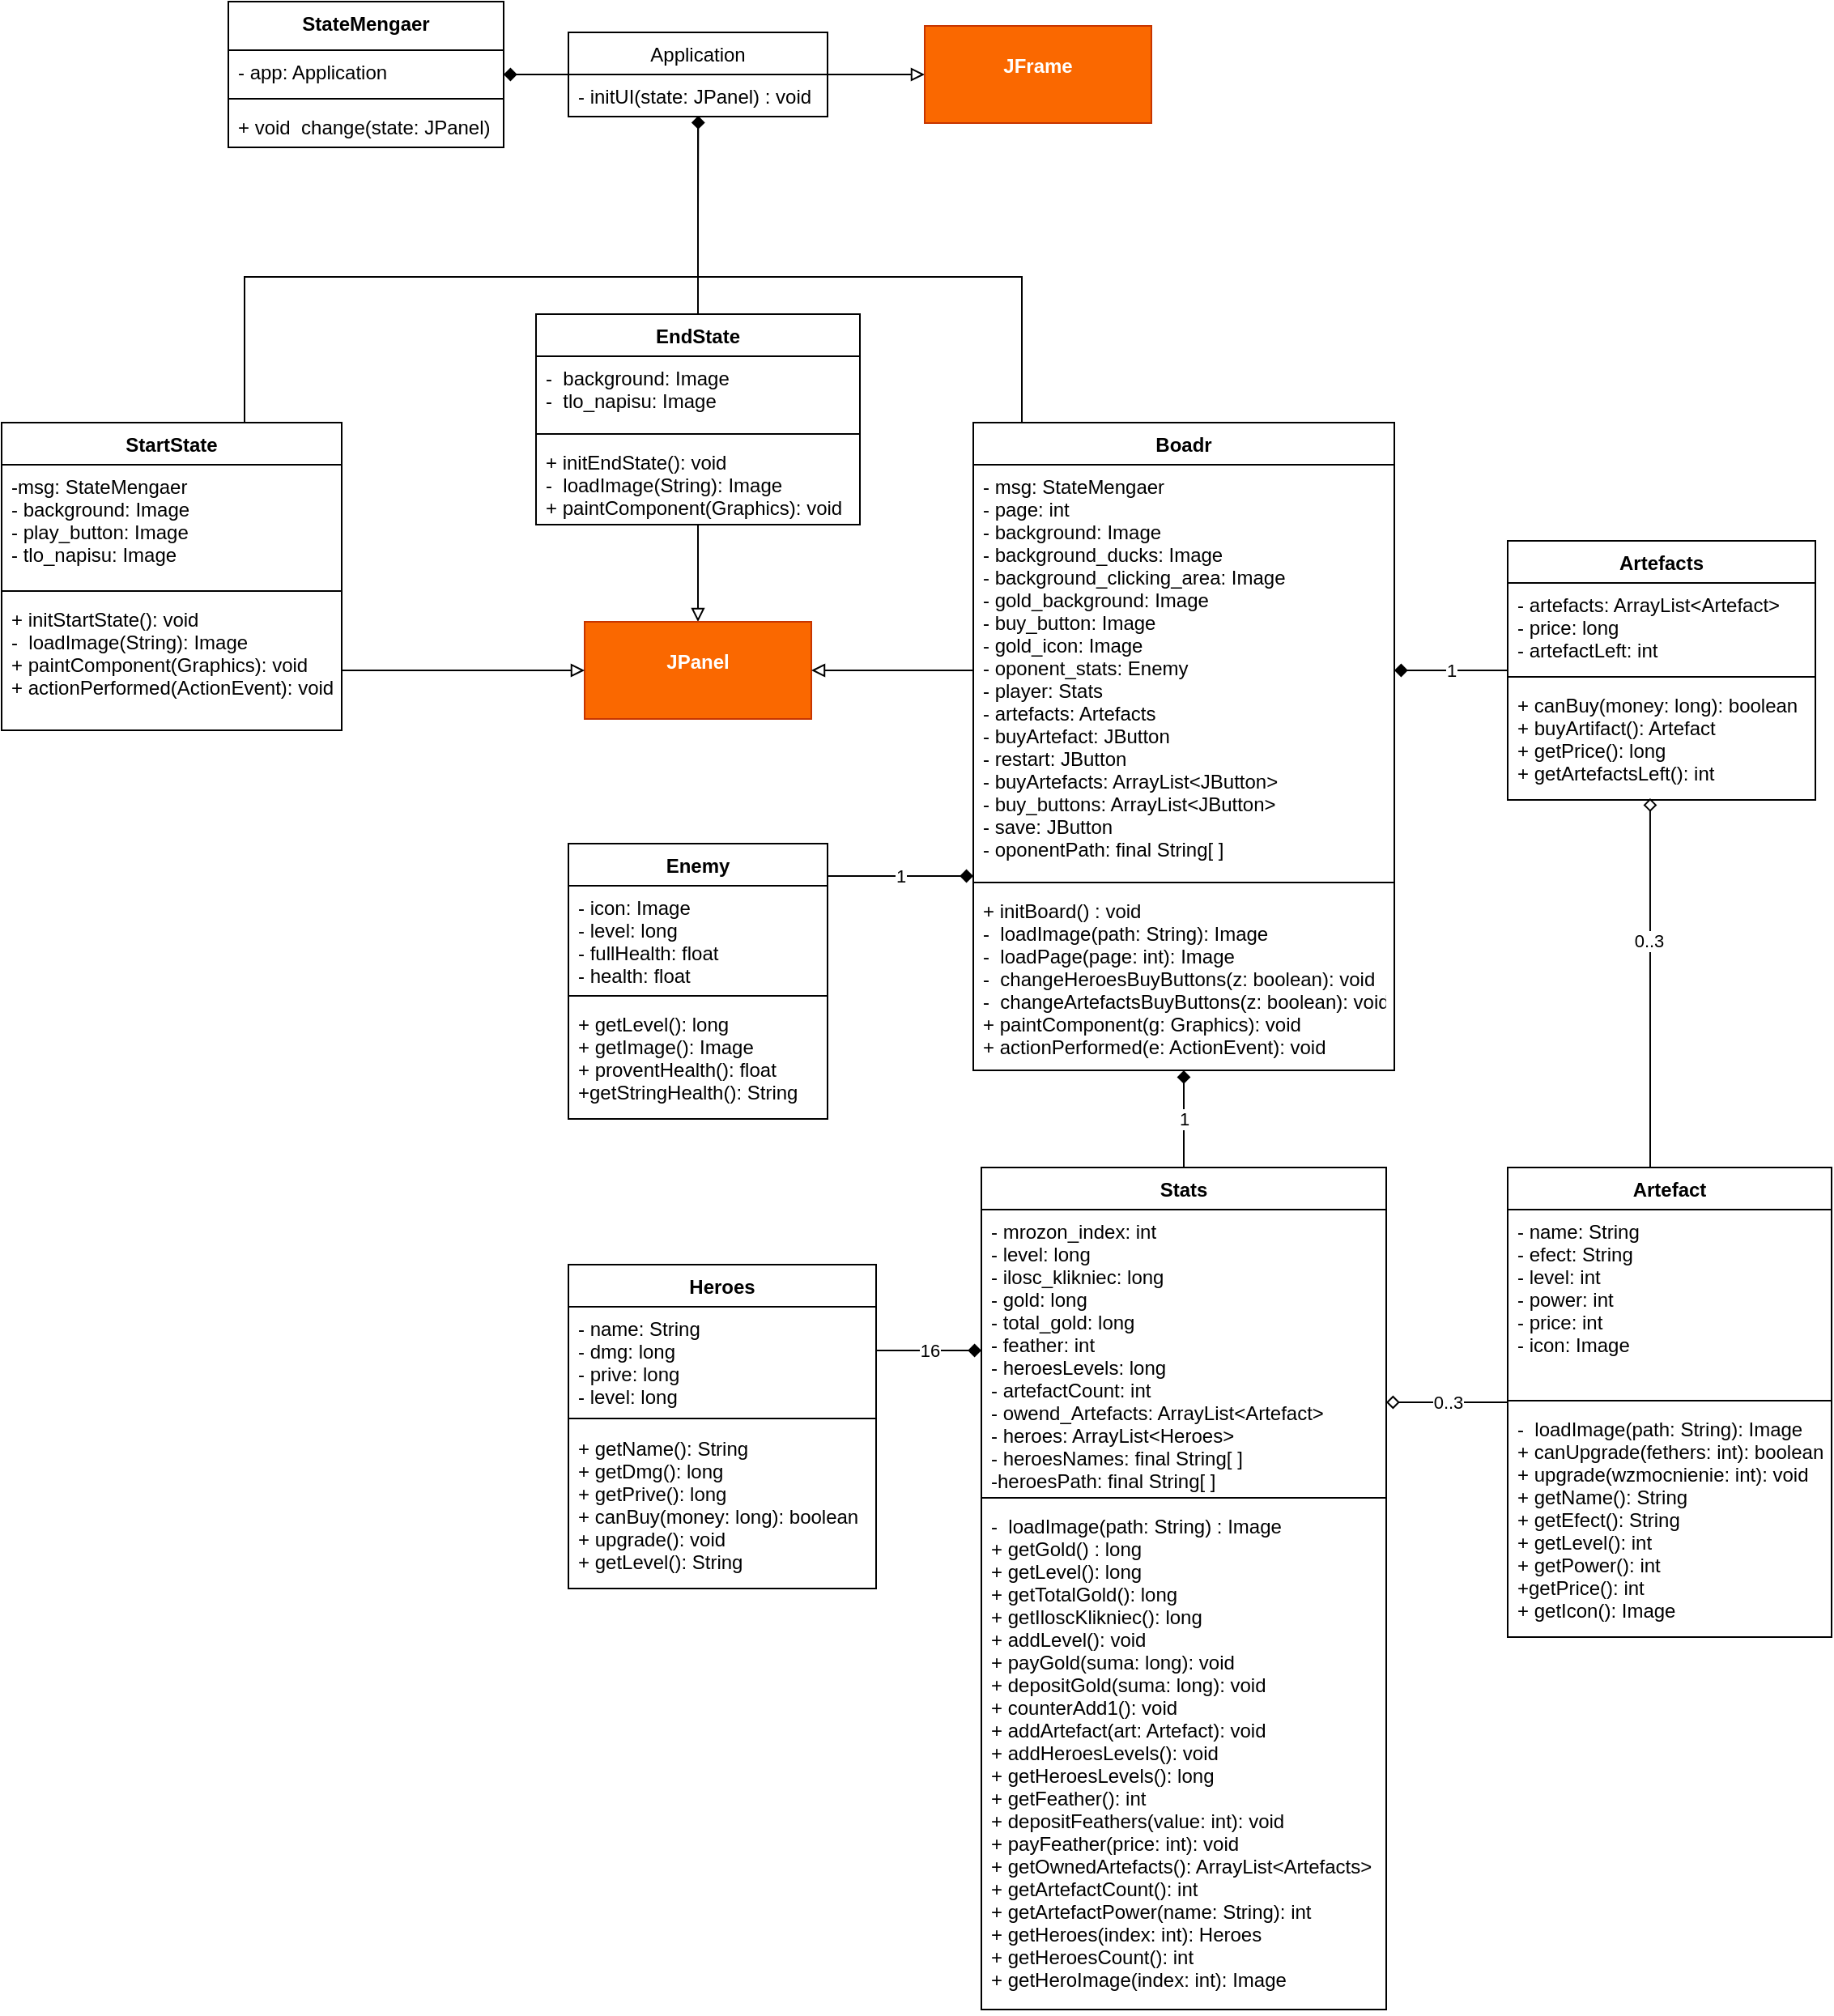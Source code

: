 <mxfile>
    <diagram id="YZ8Y8s8JSDJF_yTaRwAi" name="Page-1">
        <mxGraphModel dx="1945" dy="444" grid="1" gridSize="10" guides="1" tooltips="1" connect="1" arrows="1" fold="1" page="1" pageScale="1" pageWidth="827" pageHeight="1169" math="0" shadow="0">
            <root>
                <mxCell id="0"/>
                <mxCell id="1" parent="0"/>
                <mxCell id="2" value="StateMengaer" style="swimlane;fontStyle=1;align=center;verticalAlign=top;childLayout=stackLayout;horizontal=1;startSize=30;horizontalStack=0;resizeParent=1;resizeParentMax=0;resizeLast=0;collapsible=1;marginBottom=0;" parent="1" vertex="1">
                    <mxGeometry x="-290" y="20" width="170" height="90" as="geometry"/>
                </mxCell>
                <mxCell id="3" value="- app: Application" style="text;strokeColor=none;fillColor=none;align=left;verticalAlign=top;spacingLeft=4;spacingRight=4;overflow=hidden;rotatable=0;points=[[0,0.5],[1,0.5]];portConstraint=eastwest;" parent="2" vertex="1">
                    <mxGeometry y="30" width="170" height="26" as="geometry"/>
                </mxCell>
                <mxCell id="4" value="" style="line;strokeWidth=1;fillColor=none;align=left;verticalAlign=middle;spacingTop=-1;spacingLeft=3;spacingRight=3;rotatable=0;labelPosition=right;points=[];portConstraint=eastwest;" parent="2" vertex="1">
                    <mxGeometry y="56" width="170" height="8" as="geometry"/>
                </mxCell>
                <mxCell id="5" value="+ void  change(state: JPanel) " style="text;strokeColor=none;fillColor=none;align=left;verticalAlign=top;spacingLeft=4;spacingRight=4;overflow=hidden;rotatable=0;points=[[0,0.5],[1,0.5]];portConstraint=eastwest;" parent="2" vertex="1">
                    <mxGeometry y="64" width="170" height="26" as="geometry"/>
                </mxCell>
                <mxCell id="53" style="edgeStyle=orthogonalEdgeStyle;rounded=0;orthogonalLoop=1;jettySize=auto;html=1;endArrow=diamond;endFill=1;" parent="1" source="16" target="2" edge="1">
                    <mxGeometry relative="1" as="geometry"/>
                </mxCell>
                <mxCell id="56" style="edgeStyle=orthogonalEdgeStyle;rounded=0;orthogonalLoop=1;jettySize=auto;html=1;endArrow=block;endFill=0;" parent="1" source="16" target="55" edge="1">
                    <mxGeometry relative="1" as="geometry"/>
                </mxCell>
                <mxCell id="16" value="Application" style="swimlane;fontStyle=0;childLayout=stackLayout;horizontal=1;startSize=26;fillColor=none;horizontalStack=0;resizeParent=1;resizeParentMax=0;resizeLast=0;collapsible=1;marginBottom=0;rotation=0;" parent="1" vertex="1">
                    <mxGeometry x="-80" y="39" width="160" height="52" as="geometry"/>
                </mxCell>
                <mxCell id="17" value="- initUI(state: JPanel) : void" style="text;strokeColor=none;fillColor=none;align=left;verticalAlign=top;spacingLeft=4;spacingRight=4;overflow=hidden;rotatable=0;points=[[0,0.5],[1,0.5]];portConstraint=eastwest;rotation=0;" parent="16" vertex="1">
                    <mxGeometry y="26" width="160" height="26" as="geometry"/>
                </mxCell>
                <mxCell id="58" style="edgeStyle=orthogonalEdgeStyle;rounded=0;orthogonalLoop=1;jettySize=auto;html=1;endArrow=none;endFill=0;" parent="1" source="21" target="16" edge="1">
                    <mxGeometry relative="1" as="geometry">
                        <Array as="points">
                            <mxPoint x="200" y="190"/>
                            <mxPoint y="190"/>
                        </Array>
                    </mxGeometry>
                </mxCell>
                <mxCell id="61" style="edgeStyle=elbowEdgeStyle;rounded=0;orthogonalLoop=1;jettySize=auto;html=1;endArrow=block;endFill=0;" parent="1" source="71" target="57" edge="1">
                    <mxGeometry relative="1" as="geometry">
                        <Array as="points"/>
                    </mxGeometry>
                </mxCell>
                <mxCell id="21" value="Boadr" style="swimlane;fontStyle=1;align=center;verticalAlign=top;childLayout=stackLayout;horizontal=1;startSize=26;horizontalStack=0;resizeParent=1;resizeParentMax=0;resizeLast=0;collapsible=1;marginBottom=0;" parent="1" vertex="1">
                    <mxGeometry x="170" y="280" width="260" height="400" as="geometry"/>
                </mxCell>
                <mxCell id="22" value="- msg: StateMengaer&#10;- page: int&#10;- background: Image&#10;- background_ducks: Image&#10;- background_clicking_area: Image&#10;- gold_background: Image&#10;- buy_button: Image&#10;- gold_icon: Image&#10;- oponent_stats: Enemy&#10;- player: Stats&#10;- artefacts: Artefacts&#10;- buyArtefact: JButton&#10;- restart: JButton&#10;- buyArtefacts: ArrayList&lt;JButton&gt;&#10;- buy_buttons: ArrayList&lt;JButton&gt;&#10;- save: JButton&#10;- oponentPath: final String[ ]" style="text;strokeColor=none;fillColor=none;align=left;verticalAlign=top;spacingLeft=4;spacingRight=4;overflow=hidden;rotatable=0;points=[[0,0.5],[1,0.5]];portConstraint=eastwest;" parent="21" vertex="1">
                    <mxGeometry y="26" width="260" height="254" as="geometry"/>
                </mxCell>
                <mxCell id="23" value="" style="line;strokeWidth=1;fillColor=none;align=left;verticalAlign=middle;spacingTop=-1;spacingLeft=3;spacingRight=3;rotatable=0;labelPosition=right;points=[];portConstraint=eastwest;" parent="21" vertex="1">
                    <mxGeometry y="280" width="260" height="8" as="geometry"/>
                </mxCell>
                <mxCell id="24" value="+ initBoard() : void&#10;-  loadImage(path: String): Image&#10;-  loadPage(page: int): Image&#10;-  changeHeroesBuyButtons(z: boolean): void&#10;-  changeArtefactsBuyButtons(z: boolean): void&#10;+ paintComponent(g: Graphics): void&#10;+ actionPerformed(e: ActionEvent): void" style="text;strokeColor=none;fillColor=none;align=left;verticalAlign=top;spacingLeft=4;spacingRight=4;overflow=hidden;rotatable=0;points=[[0,0.5],[1,0.5]];portConstraint=eastwest;" parent="21" vertex="1">
                    <mxGeometry y="288" width="260" height="112" as="geometry"/>
                </mxCell>
                <mxCell id="63" value="1" style="edgeStyle=elbowEdgeStyle;rounded=0;orthogonalLoop=1;jettySize=auto;html=1;endArrow=diamond;endFill=1;" parent="1" source="26" target="21" edge="1">
                    <mxGeometry relative="1" as="geometry"/>
                </mxCell>
                <mxCell id="26" value="Stats" style="swimlane;fontStyle=1;align=center;verticalAlign=top;childLayout=stackLayout;horizontal=1;startSize=26;horizontalStack=0;resizeParent=1;resizeParentMax=0;resizeLast=0;collapsible=1;marginBottom=0;" parent="1" vertex="1">
                    <mxGeometry x="175" y="740" width="250" height="520" as="geometry"/>
                </mxCell>
                <mxCell id="27" value="- mrozon_index: int&#10;- level: long&#10;- ilosc_klikniec: long&#10;- gold: long&#10;- total_gold: long&#10;- feather: int&#10;- heroesLevels: long&#10;- artefactCount: int&#10;- owend_Artefacts: ArrayList&lt;Artefact&gt;&#10;- heroes: ArrayList&lt;Heroes&gt;&#10;- heroesNames: final String[ ]&#10;-heroesPath: final String[ ]" style="text;strokeColor=none;fillColor=none;align=left;verticalAlign=top;spacingLeft=4;spacingRight=4;overflow=hidden;rotatable=0;points=[[0,0.5],[1,0.5]];portConstraint=eastwest;" parent="26" vertex="1">
                    <mxGeometry y="26" width="250" height="174" as="geometry"/>
                </mxCell>
                <mxCell id="28" value="" style="line;strokeWidth=1;fillColor=none;align=left;verticalAlign=middle;spacingTop=-1;spacingLeft=3;spacingRight=3;rotatable=0;labelPosition=right;points=[];portConstraint=eastwest;" parent="26" vertex="1">
                    <mxGeometry y="200" width="250" height="8" as="geometry"/>
                </mxCell>
                <mxCell id="29" value="-  loadImage(path: String) : Image&#10;+ getGold() : long&#10;+ getLevel(): long&#10;+ getTotalGold(): long&#10;+ getIloscKlikniec(): long&#10;+ addLevel(): void&#10;+ payGold(suma: long): void&#10;+ depositGold(suma: long): void&#10;+ counterAdd1(): void&#10;+ addArtefact(art: Artefact): void&#10;+ addHeroesLevels(): void&#10;+ getHeroesLevels(): long&#10;+ getFeather(): int&#10;+ depositFeathers(value: int): void&#10;+ payFeather(price: int): void&#10;+ getOwnedArtefacts(): ArrayList&lt;Artefacts&gt;&#10;+ getArtefactCount(): int&#10;+ getArtefactPower(name: String): int&#10;+ getHeroes(index: int): Heroes&#10;+ getHeroesCount(): int&#10;+ getHeroImage(index: int): Image" style="text;strokeColor=none;fillColor=none;align=left;verticalAlign=top;spacingLeft=4;spacingRight=4;overflow=hidden;rotatable=0;points=[[0,0.5],[1,0.5]];portConstraint=eastwest;" parent="26" vertex="1">
                    <mxGeometry y="208" width="250" height="312" as="geometry"/>
                </mxCell>
                <mxCell id="30" value="Heroes" style="swimlane;fontStyle=1;align=center;verticalAlign=top;childLayout=stackLayout;horizontal=1;startSize=26;horizontalStack=0;resizeParent=1;resizeParentMax=0;resizeLast=0;collapsible=1;marginBottom=0;" parent="1" vertex="1">
                    <mxGeometry x="-80" y="800" width="190" height="200" as="geometry"/>
                </mxCell>
                <mxCell id="31" value="- name: String&#10;- dmg: long&#10;- prive: long&#10;- level: long" style="text;strokeColor=none;fillColor=none;align=left;verticalAlign=top;spacingLeft=4;spacingRight=4;overflow=hidden;rotatable=0;points=[[0,0.5],[1,0.5]];portConstraint=eastwest;" parent="30" vertex="1">
                    <mxGeometry y="26" width="190" height="64" as="geometry"/>
                </mxCell>
                <mxCell id="32" value="" style="line;strokeWidth=1;fillColor=none;align=left;verticalAlign=middle;spacingTop=-1;spacingLeft=3;spacingRight=3;rotatable=0;labelPosition=right;points=[];portConstraint=eastwest;" parent="30" vertex="1">
                    <mxGeometry y="90" width="190" height="10" as="geometry"/>
                </mxCell>
                <mxCell id="33" value="+ getName(): String&#10;+ getDmg(): long&#10;+ getPrive(): long&#10;+ canBuy(money: long): boolean&#10;+ upgrade(): void&#10;+ getLevel(): String" style="text;strokeColor=none;fillColor=none;align=left;verticalAlign=top;spacingLeft=4;spacingRight=4;overflow=hidden;rotatable=0;points=[[0,0.5],[1,0.5]];portConstraint=eastwest;" parent="30" vertex="1">
                    <mxGeometry y="100" width="190" height="100" as="geometry"/>
                </mxCell>
                <mxCell id="66" value="0..3" style="edgeStyle=elbowEdgeStyle;rounded=0;orthogonalLoop=1;jettySize=auto;html=1;endArrow=diamond;endFill=0;" parent="1" source="35" target="27" edge="1">
                    <mxGeometry relative="1" as="geometry">
                        <Array as="points">
                            <mxPoint x="330" y="885"/>
                        </Array>
                    </mxGeometry>
                </mxCell>
                <mxCell id="81" style="edgeStyle=orthogonalEdgeStyle;rounded=0;orthogonalLoop=1;jettySize=auto;html=1;entryX=0.463;entryY=0.986;entryDx=0;entryDy=0;entryPerimeter=0;endArrow=diamond;endFill=0;" edge="1" parent="1" source="35" target="42">
                    <mxGeometry relative="1" as="geometry">
                        <Array as="points">
                            <mxPoint x="588" y="690"/>
                            <mxPoint x="588" y="690"/>
                        </Array>
                    </mxGeometry>
                </mxCell>
                <mxCell id="82" value="0..3" style="edgeLabel;html=1;align=center;verticalAlign=middle;resizable=0;points=[];" vertex="1" connectable="0" parent="81">
                    <mxGeometry x="0.228" y="1" relative="1" as="geometry">
                        <mxPoint as="offset"/>
                    </mxGeometry>
                </mxCell>
                <mxCell id="35" value="Artefact" style="swimlane;fontStyle=1;align=center;verticalAlign=top;childLayout=stackLayout;horizontal=1;startSize=26;horizontalStack=0;resizeParent=1;resizeParentMax=0;resizeLast=0;collapsible=1;marginBottom=0;" parent="1" vertex="1">
                    <mxGeometry x="500" y="740" width="200" height="290" as="geometry"/>
                </mxCell>
                <mxCell id="36" value="- name: String&#10;- efect: String&#10;- level: int&#10;- power: int&#10;- price: int&#10;- icon: Image" style="text;strokeColor=none;fillColor=none;align=left;verticalAlign=top;spacingLeft=4;spacingRight=4;overflow=hidden;rotatable=0;points=[[0,0.5],[1,0.5]];portConstraint=eastwest;" parent="35" vertex="1">
                    <mxGeometry y="26" width="200" height="114" as="geometry"/>
                </mxCell>
                <mxCell id="37" value="" style="line;strokeWidth=1;fillColor=none;align=left;verticalAlign=middle;spacingTop=-1;spacingLeft=3;spacingRight=3;rotatable=0;labelPosition=right;points=[];portConstraint=eastwest;" parent="35" vertex="1">
                    <mxGeometry y="140" width="200" height="8" as="geometry"/>
                </mxCell>
                <mxCell id="38" value="-  loadImage(path: String): Image&#10;+ canUpgrade(fethers: int): boolean&#10;+ upgrade(wzmocnienie: int): void&#10;+ getName(): String&#10;+ getEfect(): String&#10;+ getLevel(): int&#10;+ getPower(): int&#10;+getPrice(): int&#10;+ getIcon(): Image" style="text;strokeColor=none;fillColor=none;align=left;verticalAlign=top;spacingLeft=4;spacingRight=4;overflow=hidden;rotatable=0;points=[[0,0.5],[1,0.5]];portConstraint=eastwest;" parent="35" vertex="1">
                    <mxGeometry y="148" width="200" height="142" as="geometry"/>
                </mxCell>
                <mxCell id="64" value="1" style="edgeStyle=elbowEdgeStyle;rounded=0;orthogonalLoop=1;jettySize=auto;html=1;endArrow=diamond;endFill=1;" parent="1" source="39" target="22" edge="1">
                    <mxGeometry relative="1" as="geometry"/>
                </mxCell>
                <mxCell id="39" value="Artefacts" style="swimlane;fontStyle=1;align=center;verticalAlign=top;childLayout=stackLayout;horizontal=1;startSize=26;horizontalStack=0;resizeParent=1;resizeParentMax=0;resizeLast=0;collapsible=1;marginBottom=0;" parent="1" vertex="1">
                    <mxGeometry x="500" y="353" width="190" height="160" as="geometry"/>
                </mxCell>
                <mxCell id="40" value="- artefacts: ArrayList&lt;Artefact&gt;&#10;- price: long&#10;- artefactLeft: int" style="text;strokeColor=none;fillColor=none;align=left;verticalAlign=top;spacingLeft=4;spacingRight=4;overflow=hidden;rotatable=0;points=[[0,0.5],[1,0.5]];portConstraint=eastwest;" parent="39" vertex="1">
                    <mxGeometry y="26" width="190" height="54" as="geometry"/>
                </mxCell>
                <mxCell id="41" value="" style="line;strokeWidth=1;fillColor=none;align=left;verticalAlign=middle;spacingTop=-1;spacingLeft=3;spacingRight=3;rotatable=0;labelPosition=right;points=[];portConstraint=eastwest;" parent="39" vertex="1">
                    <mxGeometry y="80" width="190" height="8" as="geometry"/>
                </mxCell>
                <mxCell id="42" value="+ canBuy(money: long): boolean&#10;+ buyArtifact(): Artefact&#10;+ getPrice(): long&#10;+ getArtefactsLeft(): int" style="text;strokeColor=none;fillColor=none;align=left;verticalAlign=top;spacingLeft=4;spacingRight=4;overflow=hidden;rotatable=0;points=[[0,0.5],[1,0.5]];portConstraint=eastwest;" parent="39" vertex="1">
                    <mxGeometry y="88" width="190" height="72" as="geometry"/>
                </mxCell>
                <mxCell id="67" value="1" style="edgeStyle=elbowEdgeStyle;rounded=0;orthogonalLoop=1;jettySize=auto;html=1;endArrow=diamond;endFill=1;" parent="1" source="43" target="22" edge="1">
                    <mxGeometry relative="1" as="geometry">
                        <Array as="points">
                            <mxPoint x="110" y="560"/>
                            <mxPoint x="40" y="570"/>
                        </Array>
                    </mxGeometry>
                </mxCell>
                <mxCell id="43" value="Enemy" style="swimlane;fontStyle=1;align=center;verticalAlign=top;childLayout=stackLayout;horizontal=1;startSize=26;horizontalStack=0;resizeParent=1;resizeParentMax=0;resizeLast=0;collapsible=1;marginBottom=0;" parent="1" vertex="1">
                    <mxGeometry x="-80" y="540" width="160" height="170" as="geometry"/>
                </mxCell>
                <mxCell id="44" value="- icon: Image&#10;- level: long&#10;- fullHealth: float&#10;- health: float" style="text;strokeColor=none;fillColor=none;align=left;verticalAlign=top;spacingLeft=4;spacingRight=4;overflow=hidden;rotatable=0;points=[[0,0.5],[1,0.5]];portConstraint=eastwest;" parent="43" vertex="1">
                    <mxGeometry y="26" width="160" height="64" as="geometry"/>
                </mxCell>
                <mxCell id="45" value="" style="line;strokeWidth=1;fillColor=none;align=left;verticalAlign=middle;spacingTop=-1;spacingLeft=3;spacingRight=3;rotatable=0;labelPosition=right;points=[];portConstraint=eastwest;" parent="43" vertex="1">
                    <mxGeometry y="90" width="160" height="8" as="geometry"/>
                </mxCell>
                <mxCell id="46" value="+ getLevel(): long&#10;+ getImage(): Image&#10;+ proventHealth(): float&#10;+getStringHealth(): String" style="text;strokeColor=none;fillColor=none;align=left;verticalAlign=top;spacingLeft=4;spacingRight=4;overflow=hidden;rotatable=0;points=[[0,0.5],[1,0.5]];portConstraint=eastwest;" parent="43" vertex="1">
                    <mxGeometry y="98" width="160" height="72" as="geometry"/>
                </mxCell>
                <mxCell id="59" style="rounded=0;orthogonalLoop=1;jettySize=auto;html=1;endArrow=none;endFill=0;edgeStyle=orthogonalEdgeStyle;" parent="1" source="47" target="16" edge="1">
                    <mxGeometry relative="1" as="geometry">
                        <Array as="points">
                            <mxPoint x="-280" y="190"/>
                            <mxPoint y="190"/>
                        </Array>
                    </mxGeometry>
                </mxCell>
                <mxCell id="47" value="StartState" style="swimlane;fontStyle=1;align=center;verticalAlign=top;childLayout=stackLayout;horizontal=1;startSize=26;horizontalStack=0;resizeParent=1;resizeParentMax=0;resizeLast=0;collapsible=1;marginBottom=0;" parent="1" vertex="1">
                    <mxGeometry x="-430" y="280" width="210" height="190" as="geometry"/>
                </mxCell>
                <mxCell id="48" value="-msg: StateMengaer&#10;- background: Image&#10;- play_button: Image&#10;- tlo_napisu: Image" style="text;strokeColor=none;fillColor=none;align=left;verticalAlign=top;spacingLeft=4;spacingRight=4;overflow=hidden;rotatable=0;points=[[0,0.5],[1,0.5]];portConstraint=eastwest;" parent="47" vertex="1">
                    <mxGeometry y="26" width="210" height="74" as="geometry"/>
                </mxCell>
                <mxCell id="49" value="" style="line;strokeWidth=1;fillColor=none;align=left;verticalAlign=middle;spacingTop=-1;spacingLeft=3;spacingRight=3;rotatable=0;labelPosition=right;points=[];portConstraint=eastwest;" parent="47" vertex="1">
                    <mxGeometry y="100" width="210" height="8" as="geometry"/>
                </mxCell>
                <mxCell id="50" value="+ initStartState(): void&#10;-  loadImage(String): Image&#10;+ paintComponent(Graphics): void&#10;+ actionPerformed(ActionEvent): void" style="text;strokeColor=none;fillColor=none;align=left;verticalAlign=top;spacingLeft=4;spacingRight=4;overflow=hidden;rotatable=0;points=[[0,0.5],[1,0.5]];portConstraint=eastwest;" parent="47" vertex="1">
                    <mxGeometry y="108" width="210" height="82" as="geometry"/>
                </mxCell>
                <mxCell id="55" value="&lt;p style=&quot;margin: 0px ; margin-top: 4px ; text-align: center&quot;&gt;&lt;br&gt;&lt;b&gt;JFrame&lt;/b&gt;&lt;/p&gt;" style="verticalAlign=top;align=left;overflow=fill;fontSize=12;fontFamily=Helvetica;html=1;fillColor=#fa6800;strokeColor=#C73500;fontColor=#ffffff;" parent="1" vertex="1">
                    <mxGeometry x="140" y="35" width="140" height="60" as="geometry"/>
                </mxCell>
                <mxCell id="57" value="&lt;p style=&quot;margin: 0px ; margin-top: 4px ; text-align: center&quot;&gt;&lt;br&gt;&lt;b&gt;JPanel&lt;/b&gt;&lt;/p&gt;&lt;p style=&quot;margin: 0px ; margin-top: 4px ; text-align: center&quot;&gt;&lt;b&gt;&lt;br&gt;&lt;/b&gt;&lt;/p&gt;" style="verticalAlign=top;align=left;overflow=fill;fontSize=12;fontFamily=Helvetica;html=1;fillColor=#fa6800;strokeColor=#C73500;fontColor=#ffffff;" parent="1" vertex="1">
                    <mxGeometry x="-70" y="403" width="140" height="60" as="geometry"/>
                </mxCell>
                <mxCell id="78" style="edgeStyle=orthogonalEdgeStyle;rounded=0;orthogonalLoop=1;jettySize=auto;html=1;entryX=0.501;entryY=0.981;entryDx=0;entryDy=0;entryPerimeter=0;endArrow=diamond;endFill=1;" edge="1" parent="1" source="71" target="17">
                    <mxGeometry relative="1" as="geometry"/>
                </mxCell>
                <mxCell id="71" value="EndState" style="swimlane;fontStyle=1;align=center;verticalAlign=top;childLayout=stackLayout;horizontal=1;startSize=26;horizontalStack=0;resizeParent=1;resizeParentMax=0;resizeLast=0;collapsible=1;marginBottom=0;" vertex="1" parent="1">
                    <mxGeometry x="-100" y="213" width="200" height="130" as="geometry"/>
                </mxCell>
                <mxCell id="72" value="-  background: Image&#10;-  tlo_napisu: Image" style="text;strokeColor=none;fillColor=none;align=left;verticalAlign=top;spacingLeft=4;spacingRight=4;overflow=hidden;rotatable=0;points=[[0,0.5],[1,0.5]];portConstraint=eastwest;" vertex="1" parent="71">
                    <mxGeometry y="26" width="200" height="44" as="geometry"/>
                </mxCell>
                <mxCell id="73" value="" style="line;strokeWidth=1;fillColor=none;align=left;verticalAlign=middle;spacingTop=-1;spacingLeft=3;spacingRight=3;rotatable=0;labelPosition=right;points=[];portConstraint=eastwest;" vertex="1" parent="71">
                    <mxGeometry y="70" width="200" height="8" as="geometry"/>
                </mxCell>
                <mxCell id="74" value="+ initEndState(): void&#10;-  loadImage(String): Image&#10;+ paintComponent(Graphics): void" style="text;strokeColor=none;fillColor=none;align=left;verticalAlign=top;spacingLeft=4;spacingRight=4;overflow=hidden;rotatable=0;points=[[0,0.5],[1,0.5]];portConstraint=eastwest;" vertex="1" parent="71">
                    <mxGeometry y="78" width="200" height="52" as="geometry"/>
                </mxCell>
                <mxCell id="76" style="edgeStyle=orthogonalEdgeStyle;rounded=0;orthogonalLoop=1;jettySize=auto;html=1;endArrow=block;endFill=0;" edge="1" parent="1" source="50" target="57">
                    <mxGeometry relative="1" as="geometry">
                        <Array as="points">
                            <mxPoint x="-170" y="433"/>
                            <mxPoint x="-170" y="433"/>
                        </Array>
                    </mxGeometry>
                </mxCell>
                <mxCell id="77" style="edgeStyle=orthogonalEdgeStyle;rounded=0;orthogonalLoop=1;jettySize=auto;html=1;entryX=1;entryY=0.5;entryDx=0;entryDy=0;endArrow=block;endFill=0;" edge="1" parent="1" source="22" target="57">
                    <mxGeometry relative="1" as="geometry"/>
                </mxCell>
                <mxCell id="83" value="16" style="edgeStyle=orthogonalEdgeStyle;rounded=0;orthogonalLoop=1;jettySize=auto;html=1;entryX=0;entryY=0.5;entryDx=0;entryDy=0;endArrow=diamond;endFill=1;" edge="1" parent="1" source="31" target="27">
                    <mxGeometry relative="1" as="geometry">
                        <Array as="points">
                            <mxPoint x="130" y="853"/>
                            <mxPoint x="130" y="853"/>
                        </Array>
                    </mxGeometry>
                </mxCell>
            </root>
        </mxGraphModel>
    </diagram>
</mxfile>